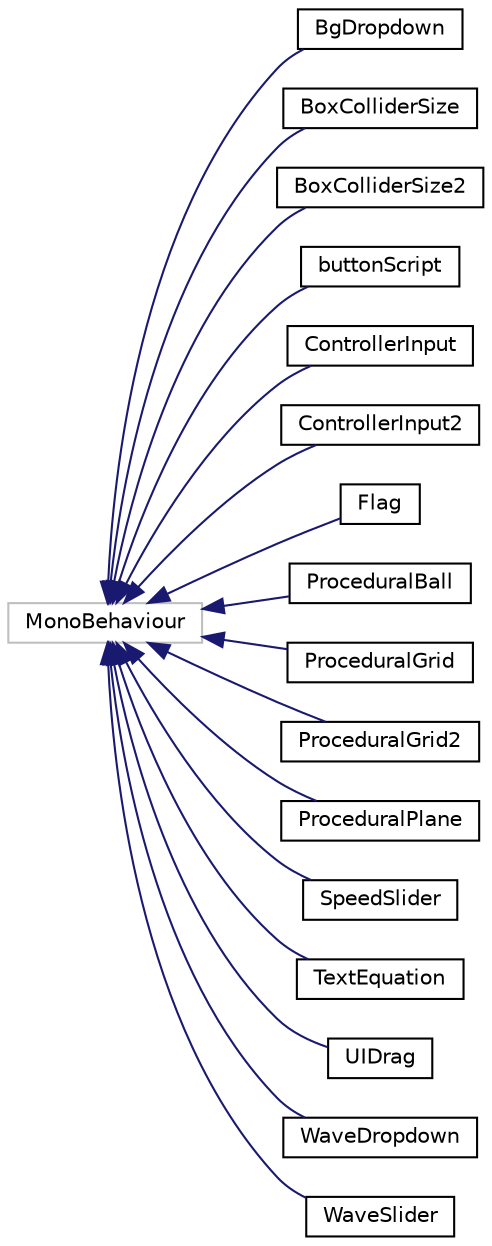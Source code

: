 digraph "Graphical Class Hierarchy"
{
 // LATEX_PDF_SIZE
  edge [fontname="Helvetica",fontsize="10",labelfontname="Helvetica",labelfontsize="10"];
  node [fontname="Helvetica",fontsize="10",shape=record];
  rankdir="LR";
  Node2 [label="MonoBehaviour",height=0.2,width=0.4,color="grey75", fillcolor="white", style="filled",tooltip=" "];
  Node2 -> Node0 [dir="back",color="midnightblue",fontsize="10",style="solid",fontname="Helvetica"];
  Node0 [label="BgDropdown",height=0.2,width=0.4,color="black", fillcolor="white", style="filled",URL="$class_bg_dropdown.html",tooltip=" "];
  Node2 -> Node4 [dir="back",color="midnightblue",fontsize="10",style="solid",fontname="Helvetica"];
  Node4 [label="BoxColliderSize",height=0.2,width=0.4,color="black", fillcolor="white", style="filled",URL="$class_box_collider_size.html",tooltip=" "];
  Node2 -> Node5 [dir="back",color="midnightblue",fontsize="10",style="solid",fontname="Helvetica"];
  Node5 [label="BoxColliderSize2",height=0.2,width=0.4,color="black", fillcolor="white", style="filled",URL="$class_box_collider_size2.html",tooltip=" "];
  Node2 -> Node6 [dir="back",color="midnightblue",fontsize="10",style="solid",fontname="Helvetica"];
  Node6 [label="buttonScript",height=0.2,width=0.4,color="black", fillcolor="white", style="filled",URL="$classbutton_script.html",tooltip=" "];
  Node2 -> Node7 [dir="back",color="midnightblue",fontsize="10",style="solid",fontname="Helvetica"];
  Node7 [label="ControllerInput",height=0.2,width=0.4,color="black", fillcolor="white", style="filled",URL="$class_controller_input.html",tooltip=" "];
  Node2 -> Node8 [dir="back",color="midnightblue",fontsize="10",style="solid",fontname="Helvetica"];
  Node8 [label="ControllerInput2",height=0.2,width=0.4,color="black", fillcolor="white", style="filled",URL="$class_controller_input2.html",tooltip=" "];
  Node2 -> Node9 [dir="back",color="midnightblue",fontsize="10",style="solid",fontname="Helvetica"];
  Node9 [label="Flag",height=0.2,width=0.4,color="black", fillcolor="white", style="filled",URL="$class_flag.html",tooltip=" "];
  Node2 -> Node10 [dir="back",color="midnightblue",fontsize="10",style="solid",fontname="Helvetica"];
  Node10 [label="ProceduralBall",height=0.2,width=0.4,color="black", fillcolor="white", style="filled",URL="$class_procedural_ball.html",tooltip=" "];
  Node2 -> Node11 [dir="back",color="midnightblue",fontsize="10",style="solid",fontname="Helvetica"];
  Node11 [label="ProceduralGrid",height=0.2,width=0.4,color="black", fillcolor="white", style="filled",URL="$class_procedural_grid.html",tooltip=" "];
  Node2 -> Node12 [dir="back",color="midnightblue",fontsize="10",style="solid",fontname="Helvetica"];
  Node12 [label="ProceduralGrid2",height=0.2,width=0.4,color="black", fillcolor="white", style="filled",URL="$class_procedural_grid2.html",tooltip=" "];
  Node2 -> Node13 [dir="back",color="midnightblue",fontsize="10",style="solid",fontname="Helvetica"];
  Node13 [label="ProceduralPlane",height=0.2,width=0.4,color="black", fillcolor="white", style="filled",URL="$class_procedural_plane.html",tooltip=" "];
  Node2 -> Node14 [dir="back",color="midnightblue",fontsize="10",style="solid",fontname="Helvetica"];
  Node14 [label="SpeedSlider",height=0.2,width=0.4,color="black", fillcolor="white", style="filled",URL="$class_speed_slider.html",tooltip=" "];
  Node2 -> Node15 [dir="back",color="midnightblue",fontsize="10",style="solid",fontname="Helvetica"];
  Node15 [label="TextEquation",height=0.2,width=0.4,color="black", fillcolor="white", style="filled",URL="$class_text_equation.html",tooltip=" "];
  Node2 -> Node16 [dir="back",color="midnightblue",fontsize="10",style="solid",fontname="Helvetica"];
  Node16 [label="UIDrag",height=0.2,width=0.4,color="black", fillcolor="white", style="filled",URL="$class_u_i_drag.html",tooltip=" "];
  Node2 -> Node17 [dir="back",color="midnightblue",fontsize="10",style="solid",fontname="Helvetica"];
  Node17 [label="WaveDropdown",height=0.2,width=0.4,color="black", fillcolor="white", style="filled",URL="$class_wave_dropdown.html",tooltip=" "];
  Node2 -> Node18 [dir="back",color="midnightblue",fontsize="10",style="solid",fontname="Helvetica"];
  Node18 [label="WaveSlider",height=0.2,width=0.4,color="black", fillcolor="white", style="filled",URL="$class_wave_slider.html",tooltip=" "];
}
